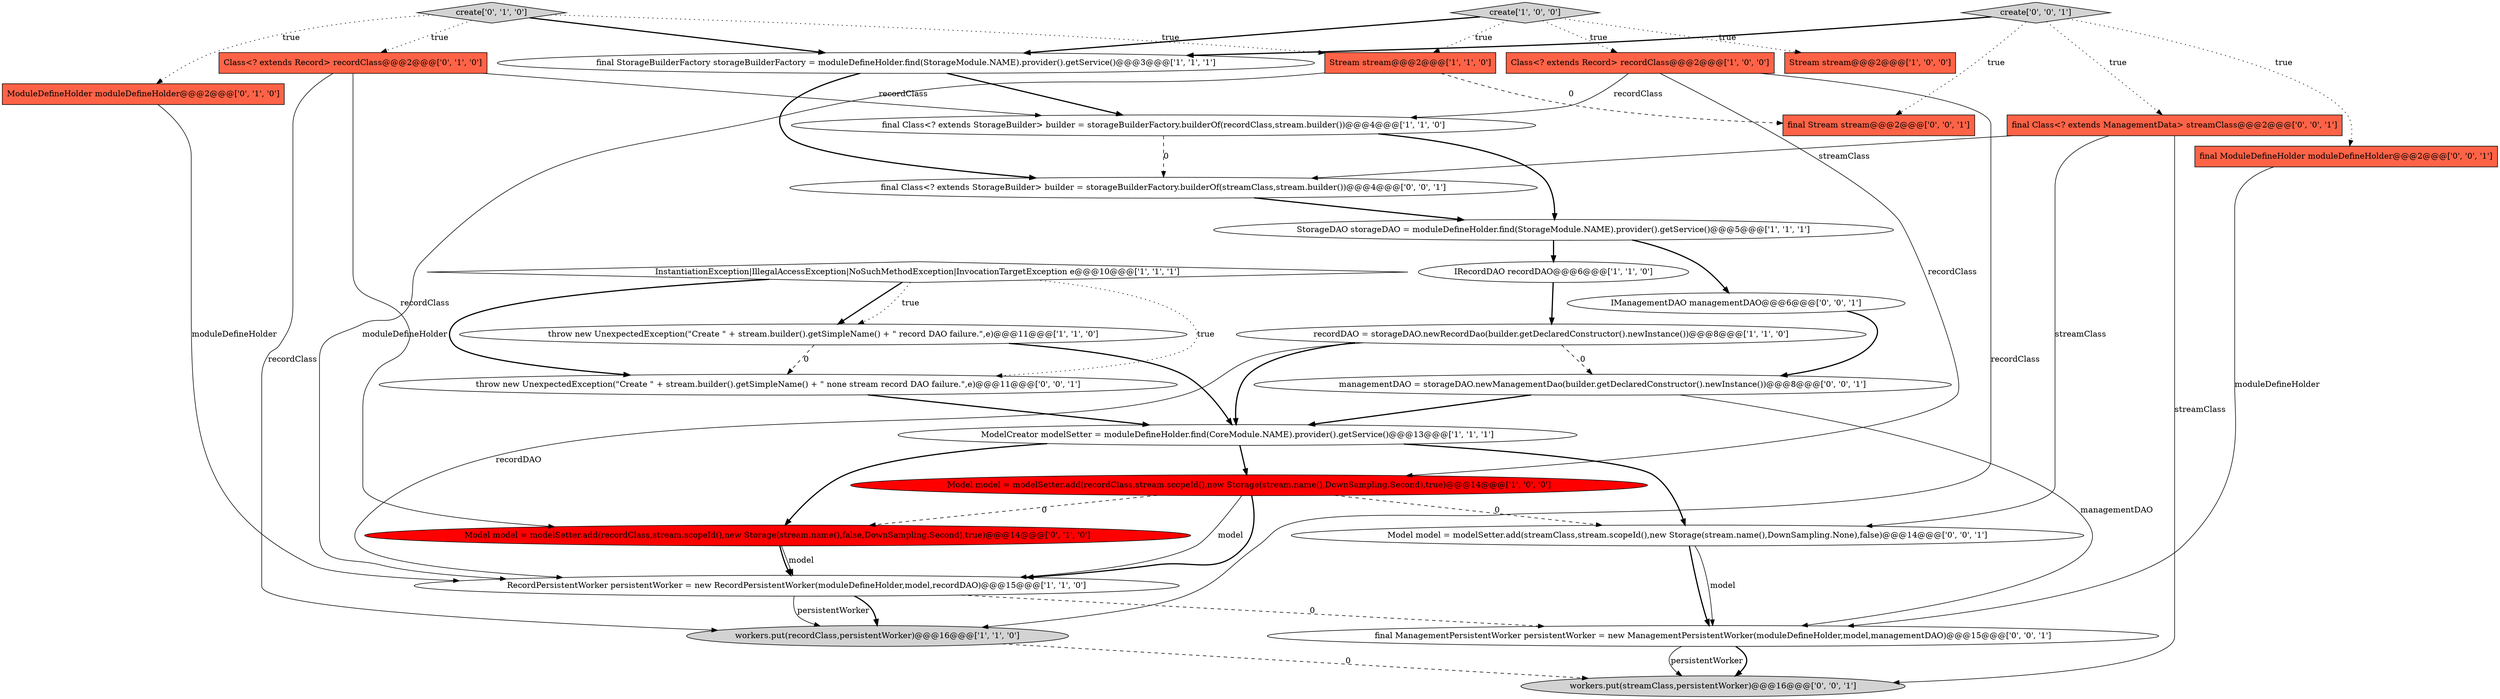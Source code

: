 digraph {
12 [style = filled, label = "StorageDAO storageDAO = moduleDefineHolder.find(StorageModule.NAME).provider().getService()@@@5@@@['1', '1', '1']", fillcolor = white, shape = ellipse image = "AAA0AAABBB1BBB"];
5 [style = filled, label = "recordDAO = storageDAO.newRecordDao(builder.getDeclaredConstructor().newInstance())@@@8@@@['1', '1', '0']", fillcolor = white, shape = ellipse image = "AAA0AAABBB1BBB"];
27 [style = filled, label = "IManagementDAO managementDAO@@@6@@@['0', '0', '1']", fillcolor = white, shape = ellipse image = "AAA0AAABBB3BBB"];
29 [style = filled, label = "final Stream stream@@@2@@@['0', '0', '1']", fillcolor = tomato, shape = box image = "AAA0AAABBB3BBB"];
20 [style = filled, label = "throw new UnexpectedException(\"Create \" + stream.builder().getSimpleName() + \" none stream record DAO failure.\",e)@@@11@@@['0', '0', '1']", fillcolor = white, shape = ellipse image = "AAA0AAABBB3BBB"];
24 [style = filled, label = "create['0', '0', '1']", fillcolor = lightgray, shape = diamond image = "AAA0AAABBB3BBB"];
25 [style = filled, label = "final Class<? extends StorageBuilder> builder = storageBuilderFactory.builderOf(streamClass,stream.builder())@@@4@@@['0', '0', '1']", fillcolor = white, shape = ellipse image = "AAA0AAABBB3BBB"];
11 [style = filled, label = "workers.put(recordClass,persistentWorker)@@@16@@@['1', '1', '0']", fillcolor = lightgray, shape = ellipse image = "AAA0AAABBB1BBB"];
28 [style = filled, label = "final Class<? extends ManagementData> streamClass@@@2@@@['0', '0', '1']", fillcolor = tomato, shape = box image = "AAA0AAABBB3BBB"];
10 [style = filled, label = "final StorageBuilderFactory storageBuilderFactory = moduleDefineHolder.find(StorageModule.NAME).provider().getService()@@@3@@@['1', '1', '1']", fillcolor = white, shape = ellipse image = "AAA0AAABBB1BBB"];
21 [style = filled, label = "final ManagementPersistentWorker persistentWorker = new ManagementPersistentWorker(moduleDefineHolder,model,managementDAO)@@@15@@@['0', '0', '1']", fillcolor = white, shape = ellipse image = "AAA0AAABBB3BBB"];
1 [style = filled, label = "InstantiationException|IllegalAccessException|NoSuchMethodException|InvocationTargetException e@@@10@@@['1', '1', '1']", fillcolor = white, shape = diamond image = "AAA0AAABBB1BBB"];
2 [style = filled, label = "Class<? extends Record> recordClass@@@2@@@['1', '0', '0']", fillcolor = tomato, shape = box image = "AAA0AAABBB1BBB"];
26 [style = filled, label = "final ModuleDefineHolder moduleDefineHolder@@@2@@@['0', '0', '1']", fillcolor = tomato, shape = box image = "AAA0AAABBB3BBB"];
19 [style = filled, label = "workers.put(streamClass,persistentWorker)@@@16@@@['0', '0', '1']", fillcolor = lightgray, shape = ellipse image = "AAA0AAABBB3BBB"];
17 [style = filled, label = "create['0', '1', '0']", fillcolor = lightgray, shape = diamond image = "AAA0AAABBB2BBB"];
15 [style = filled, label = "ModuleDefineHolder moduleDefineHolder@@@2@@@['0', '1', '0']", fillcolor = tomato, shape = box image = "AAA0AAABBB2BBB"];
22 [style = filled, label = "managementDAO = storageDAO.newManagementDao(builder.getDeclaredConstructor().newInstance())@@@8@@@['0', '0', '1']", fillcolor = white, shape = ellipse image = "AAA0AAABBB3BBB"];
16 [style = filled, label = "Model model = modelSetter.add(recordClass,stream.scopeId(),new Storage(stream.name(),false,DownSampling.Second),true)@@@14@@@['0', '1', '0']", fillcolor = red, shape = ellipse image = "AAA1AAABBB2BBB"];
3 [style = filled, label = "Stream stream@@@2@@@['1', '1', '0']", fillcolor = tomato, shape = box image = "AAA0AAABBB1BBB"];
23 [style = filled, label = "Model model = modelSetter.add(streamClass,stream.scopeId(),new Storage(stream.name(),DownSampling.None),false)@@@14@@@['0', '0', '1']", fillcolor = white, shape = ellipse image = "AAA0AAABBB3BBB"];
18 [style = filled, label = "Class<? extends Record> recordClass@@@2@@@['0', '1', '0']", fillcolor = tomato, shape = box image = "AAA0AAABBB2BBB"];
6 [style = filled, label = "ModelCreator modelSetter = moduleDefineHolder.find(CoreModule.NAME).provider().getService()@@@13@@@['1', '1', '1']", fillcolor = white, shape = ellipse image = "AAA0AAABBB1BBB"];
14 [style = filled, label = "IRecordDAO recordDAO@@@6@@@['1', '1', '0']", fillcolor = white, shape = ellipse image = "AAA0AAABBB1BBB"];
9 [style = filled, label = "final Class<? extends StorageBuilder> builder = storageBuilderFactory.builderOf(recordClass,stream.builder())@@@4@@@['1', '1', '0']", fillcolor = white, shape = ellipse image = "AAA0AAABBB1BBB"];
7 [style = filled, label = "create['1', '0', '0']", fillcolor = lightgray, shape = diamond image = "AAA0AAABBB1BBB"];
0 [style = filled, label = "Stream stream@@@2@@@['1', '0', '0']", fillcolor = tomato, shape = box image = "AAA0AAABBB1BBB"];
13 [style = filled, label = "throw new UnexpectedException(\"Create \" + stream.builder().getSimpleName() + \" record DAO failure.\",e)@@@11@@@['1', '1', '0']", fillcolor = white, shape = ellipse image = "AAA0AAABBB1BBB"];
4 [style = filled, label = "RecordPersistentWorker persistentWorker = new RecordPersistentWorker(moduleDefineHolder,model,recordDAO)@@@15@@@['1', '1', '0']", fillcolor = white, shape = ellipse image = "AAA0AAABBB1BBB"];
8 [style = filled, label = "Model model = modelSetter.add(recordClass,stream.scopeId(),new Storage(stream.name(),DownSampling.Second),true)@@@14@@@['1', '0', '0']", fillcolor = red, shape = ellipse image = "AAA1AAABBB1BBB"];
24->10 [style = bold, label=""];
3->29 [style = dashed, label="0"];
17->10 [style = bold, label=""];
7->2 [style = dotted, label="true"];
8->16 [style = dashed, label="0"];
21->19 [style = bold, label=""];
17->18 [style = dotted, label="true"];
7->10 [style = bold, label=""];
2->8 [style = solid, label="recordClass"];
6->23 [style = bold, label=""];
13->20 [style = dashed, label="0"];
8->4 [style = solid, label="model"];
5->4 [style = solid, label="recordDAO"];
24->29 [style = dotted, label="true"];
8->23 [style = dashed, label="0"];
18->11 [style = solid, label="recordClass"];
28->23 [style = solid, label="streamClass"];
1->20 [style = bold, label=""];
20->6 [style = bold, label=""];
7->0 [style = dotted, label="true"];
24->28 [style = dotted, label="true"];
4->21 [style = dashed, label="0"];
27->22 [style = bold, label=""];
1->13 [style = bold, label=""];
17->3 [style = dotted, label="true"];
28->25 [style = solid, label="streamClass"];
28->19 [style = solid, label="streamClass"];
16->4 [style = solid, label="model"];
26->21 [style = solid, label="moduleDefineHolder"];
1->13 [style = dotted, label="true"];
4->11 [style = solid, label="persistentWorker"];
17->15 [style = dotted, label="true"];
5->6 [style = bold, label=""];
23->21 [style = bold, label=""];
10->25 [style = bold, label=""];
25->12 [style = bold, label=""];
2->11 [style = solid, label="recordClass"];
6->16 [style = bold, label=""];
7->3 [style = dotted, label="true"];
24->26 [style = dotted, label="true"];
11->19 [style = dashed, label="0"];
22->21 [style = solid, label="managementDAO"];
6->8 [style = bold, label=""];
2->9 [style = solid, label="recordClass"];
3->4 [style = solid, label="moduleDefineHolder"];
12->14 [style = bold, label=""];
9->25 [style = dashed, label="0"];
10->9 [style = bold, label=""];
15->4 [style = solid, label="moduleDefineHolder"];
9->12 [style = bold, label=""];
8->4 [style = bold, label=""];
13->6 [style = bold, label=""];
16->4 [style = bold, label=""];
4->11 [style = bold, label=""];
18->16 [style = solid, label="recordClass"];
23->21 [style = solid, label="model"];
12->27 [style = bold, label=""];
18->9 [style = solid, label="recordClass"];
1->20 [style = dotted, label="true"];
21->19 [style = solid, label="persistentWorker"];
22->6 [style = bold, label=""];
14->5 [style = bold, label=""];
5->22 [style = dashed, label="0"];
}
